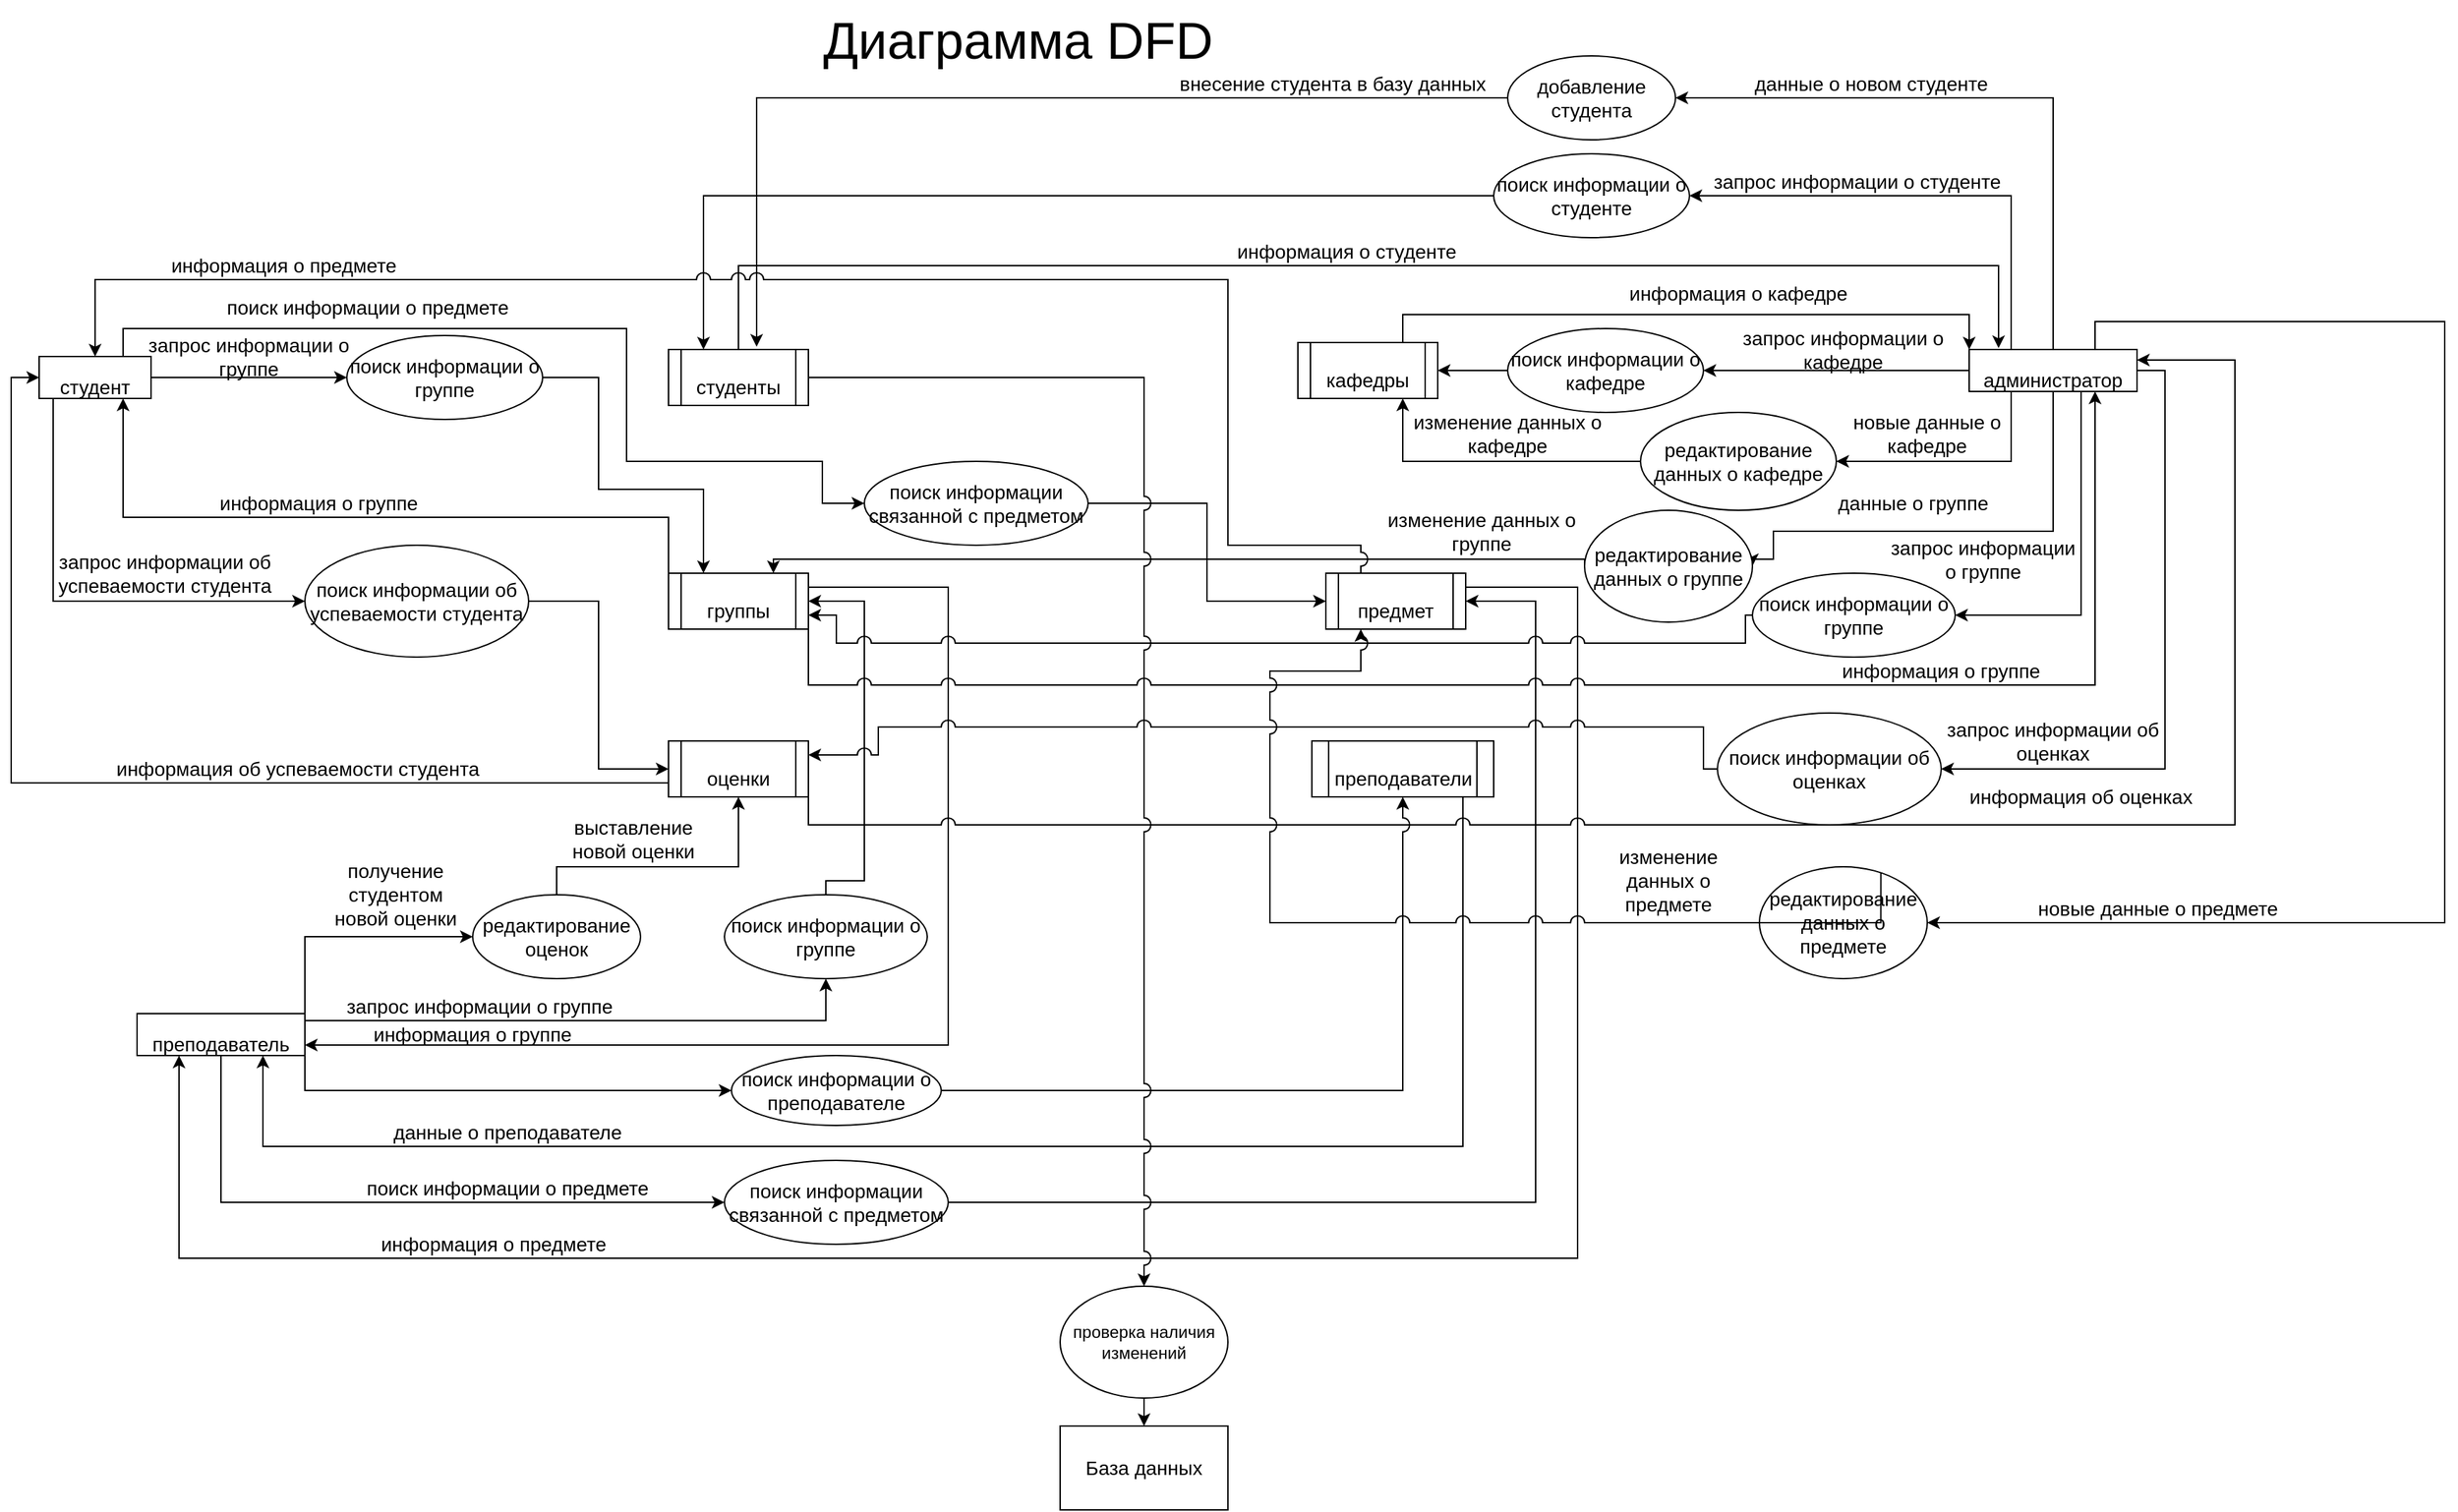 <mxfile version="12.4.2" type="device" pages="1"><diagram id="kcTssz7aEYQPeWSMTR8s" name="Page-1"><mxGraphModel dx="2062" dy="1073" grid="1" gridSize="10" guides="1" tooltips="1" connect="1" arrows="1" fold="1" page="1" pageScale="1" pageWidth="1169" pageHeight="1654" math="0" shadow="0"><root><mxCell id="0"/><mxCell id="1" parent="0"/><mxCell id="SnnntpTc3IGSHI9OJL90-1" value="Диаграмма DFD" style="text;html=1;strokeColor=none;fillColor=none;align=center;verticalAlign=middle;whiteSpace=wrap;rounded=0;fontSize=37;" vertex="1" parent="1"><mxGeometry x="520" width="460" height="60" as="geometry"/></mxCell><mxCell id="SnnntpTc3IGSHI9OJL90-120" style="edgeStyle=orthogonalEdgeStyle;rounded=0;orthogonalLoop=1;jettySize=auto;html=1;exitX=0.5;exitY=0;exitDx=0;exitDy=0;entryX=0.175;entryY=-0.033;entryDx=0;entryDy=0;entryPerimeter=0;fontSize=14;" edge="1" parent="1" source="SnnntpTc3IGSHI9OJL90-4" target="SnnntpTc3IGSHI9OJL90-7"><mxGeometry relative="1" as="geometry"><Array as="points"><mxPoint x="550" y="190"/><mxPoint x="1451" y="190"/></Array></mxGeometry></mxCell><mxCell id="SnnntpTc3IGSHI9OJL90-4" value="&lt;font style=&quot;font-size: 14px&quot;&gt;студенты&lt;/font&gt;" style="shape=process;whiteSpace=wrap;html=1;backgroundOutline=1;fontSize=37;size=0.09;" vertex="1" parent="1"><mxGeometry x="500" y="250" width="100" height="40" as="geometry"/></mxCell><mxCell id="SnnntpTc3IGSHI9OJL90-55" style="edgeStyle=orthogonalEdgeStyle;rounded=0;orthogonalLoop=1;jettySize=auto;html=1;exitX=0.25;exitY=1;exitDx=0;exitDy=0;entryX=0;entryY=0.5;entryDx=0;entryDy=0;fontSize=14;" edge="1" parent="1" source="SnnntpTc3IGSHI9OJL90-5" target="SnnntpTc3IGSHI9OJL90-54"><mxGeometry relative="1" as="geometry"><Array as="points"><mxPoint x="60" y="285"/><mxPoint x="60" y="430"/></Array></mxGeometry></mxCell><mxCell id="SnnntpTc3IGSHI9OJL90-71" style="edgeStyle=orthogonalEdgeStyle;rounded=0;orthogonalLoop=1;jettySize=auto;html=1;exitX=1;exitY=0.5;exitDx=0;exitDy=0;entryX=0;entryY=0.5;entryDx=0;entryDy=0;fontSize=14;" edge="1" parent="1" source="SnnntpTc3IGSHI9OJL90-5" target="SnnntpTc3IGSHI9OJL90-70"><mxGeometry relative="1" as="geometry"/></mxCell><mxCell id="SnnntpTc3IGSHI9OJL90-83" style="edgeStyle=orthogonalEdgeStyle;rounded=0;orthogonalLoop=1;jettySize=auto;html=1;exitX=0.75;exitY=0;exitDx=0;exitDy=0;entryX=0;entryY=0.5;entryDx=0;entryDy=0;fontSize=14;" edge="1" parent="1" source="SnnntpTc3IGSHI9OJL90-5" target="SnnntpTc3IGSHI9OJL90-82"><mxGeometry relative="1" as="geometry"><Array as="points"><mxPoint x="110" y="235"/><mxPoint x="470" y="235"/><mxPoint x="470" y="330"/><mxPoint x="610" y="330"/><mxPoint x="610" y="360"/></Array></mxGeometry></mxCell><mxCell id="SnnntpTc3IGSHI9OJL90-5" value="&lt;font style=&quot;font-size: 14px&quot;&gt;студент&lt;/font&gt;" style="rounded=0;whiteSpace=wrap;html=1;fontSize=37;" vertex="1" parent="1"><mxGeometry x="50" y="255" width="80" height="30" as="geometry"/></mxCell><mxCell id="SnnntpTc3IGSHI9OJL90-89" style="edgeStyle=orthogonalEdgeStyle;rounded=0;orthogonalLoop=1;jettySize=auto;html=1;exitX=0;exitY=0.5;exitDx=0;exitDy=0;entryX=1;entryY=0.5;entryDx=0;entryDy=0;fontSize=14;" edge="1" parent="1" source="SnnntpTc3IGSHI9OJL90-7" target="SnnntpTc3IGSHI9OJL90-88"><mxGeometry relative="1" as="geometry"/></mxCell><mxCell id="SnnntpTc3IGSHI9OJL90-103" style="edgeStyle=orthogonalEdgeStyle;rounded=0;orthogonalLoop=1;jettySize=auto;html=1;exitX=0.25;exitY=1;exitDx=0;exitDy=0;entryX=1;entryY=0.5;entryDx=0;entryDy=0;fontSize=14;" edge="1" parent="1" source="SnnntpTc3IGSHI9OJL90-7" target="SnnntpTc3IGSHI9OJL90-95"><mxGeometry relative="1" as="geometry"/></mxCell><mxCell id="SnnntpTc3IGSHI9OJL90-104" style="edgeStyle=orthogonalEdgeStyle;rounded=0;orthogonalLoop=1;jettySize=auto;html=1;exitX=0.5;exitY=1;exitDx=0;exitDy=0;entryX=1;entryY=0.5;entryDx=0;entryDy=0;fontSize=14;" edge="1" parent="1" source="SnnntpTc3IGSHI9OJL90-7" target="SnnntpTc3IGSHI9OJL90-101"><mxGeometry relative="1" as="geometry"><Array as="points"><mxPoint x="1510" y="280"/><mxPoint x="1510" y="440"/></Array></mxGeometry></mxCell><mxCell id="SnnntpTc3IGSHI9OJL90-111" style="edgeStyle=orthogonalEdgeStyle;rounded=0;orthogonalLoop=1;jettySize=auto;html=1;exitX=1;exitY=0.5;exitDx=0;exitDy=0;entryX=1;entryY=0.5;entryDx=0;entryDy=0;fontSize=14;" edge="1" parent="1" source="SnnntpTc3IGSHI9OJL90-7" target="SnnntpTc3IGSHI9OJL90-110"><mxGeometry relative="1" as="geometry"/></mxCell><mxCell id="SnnntpTc3IGSHI9OJL90-118" style="edgeStyle=orthogonalEdgeStyle;rounded=0;orthogonalLoop=1;jettySize=auto;html=1;exitX=0.25;exitY=0;exitDx=0;exitDy=0;entryX=1;entryY=0.5;entryDx=0;entryDy=0;fontSize=14;" edge="1" parent="1" source="SnnntpTc3IGSHI9OJL90-7" target="SnnntpTc3IGSHI9OJL90-115"><mxGeometry relative="1" as="geometry"/></mxCell><mxCell id="SnnntpTc3IGSHI9OJL90-125" style="edgeStyle=orthogonalEdgeStyle;rounded=0;orthogonalLoop=1;jettySize=auto;html=1;exitX=0.5;exitY=1;exitDx=0;exitDy=0;entryX=1;entryY=0.5;entryDx=0;entryDy=0;fontSize=14;" edge="1" parent="1" source="SnnntpTc3IGSHI9OJL90-7" target="SnnntpTc3IGSHI9OJL90-124"><mxGeometry relative="1" as="geometry"><Array as="points"><mxPoint x="1490" y="380"/><mxPoint x="1290" y="380"/><mxPoint x="1290" y="400"/></Array></mxGeometry></mxCell><mxCell id="SnnntpTc3IGSHI9OJL90-131" style="edgeStyle=orthogonalEdgeStyle;rounded=0;orthogonalLoop=1;jettySize=auto;html=1;exitX=0.5;exitY=0;exitDx=0;exitDy=0;entryX=1;entryY=0.5;entryDx=0;entryDy=0;fontSize=14;" edge="1" parent="1" source="SnnntpTc3IGSHI9OJL90-7" target="SnnntpTc3IGSHI9OJL90-130"><mxGeometry relative="1" as="geometry"><Array as="points"><mxPoint x="1490" y="70"/></Array></mxGeometry></mxCell><mxCell id="SnnntpTc3IGSHI9OJL90-7" value="&lt;font style=&quot;font-size: 14px&quot;&gt;администратор&lt;/font&gt;" style="rounded=0;whiteSpace=wrap;html=1;fontSize=37;" vertex="1" parent="1"><mxGeometry x="1430" y="250" width="120" height="30" as="geometry"/></mxCell><mxCell id="SnnntpTc3IGSHI9OJL90-20" style="edgeStyle=orthogonalEdgeStyle;rounded=0;orthogonalLoop=1;jettySize=auto;html=1;exitX=1;exitY=0.5;exitDx=0;exitDy=0;entryX=0;entryY=0.5;entryDx=0;entryDy=0;fontSize=14;" edge="1" parent="1" source="SnnntpTc3IGSHI9OJL90-8" target="SnnntpTc3IGSHI9OJL90-19"><mxGeometry relative="1" as="geometry"><Array as="points"><mxPoint x="240" y="670"/></Array></mxGeometry></mxCell><mxCell id="SnnntpTc3IGSHI9OJL90-33" style="edgeStyle=orthogonalEdgeStyle;rounded=0;orthogonalLoop=1;jettySize=auto;html=1;exitX=0.5;exitY=1;exitDx=0;exitDy=0;entryX=0;entryY=0.5;entryDx=0;entryDy=0;fontSize=14;" edge="1" parent="1" source="SnnntpTc3IGSHI9OJL90-8" target="SnnntpTc3IGSHI9OJL90-31"><mxGeometry relative="1" as="geometry"/></mxCell><mxCell id="SnnntpTc3IGSHI9OJL90-62" style="edgeStyle=orthogonalEdgeStyle;rounded=0;orthogonalLoop=1;jettySize=auto;html=1;exitX=1;exitY=0.5;exitDx=0;exitDy=0;entryX=0.5;entryY=1;entryDx=0;entryDy=0;fontSize=14;" edge="1" parent="1" source="SnnntpTc3IGSHI9OJL90-8" target="SnnntpTc3IGSHI9OJL90-61"><mxGeometry relative="1" as="geometry"><Array as="points"><mxPoint x="240" y="730"/><mxPoint x="613" y="730"/></Array></mxGeometry></mxCell><mxCell id="SnnntpTc3IGSHI9OJL90-68" style="edgeStyle=orthogonalEdgeStyle;rounded=0;orthogonalLoop=1;jettySize=auto;html=1;exitX=1;exitY=1;exitDx=0;exitDy=0;entryX=0;entryY=0.5;entryDx=0;entryDy=0;fontSize=14;" edge="1" parent="1" source="SnnntpTc3IGSHI9OJL90-8" target="SnnntpTc3IGSHI9OJL90-25"><mxGeometry relative="1" as="geometry"/></mxCell><mxCell id="SnnntpTc3IGSHI9OJL90-8" value="&lt;font style=&quot;font-size: 14px&quot;&gt;преподаватель&lt;/font&gt;" style="rounded=0;whiteSpace=wrap;html=1;fontSize=37;" vertex="1" parent="1"><mxGeometry x="120" y="725" width="120" height="30" as="geometry"/></mxCell><mxCell id="SnnntpTc3IGSHI9OJL90-107" style="edgeStyle=orthogonalEdgeStyle;rounded=0;orthogonalLoop=1;jettySize=auto;html=1;exitX=0.75;exitY=0;exitDx=0;exitDy=0;entryX=0;entryY=0;entryDx=0;entryDy=0;fontSize=14;" edge="1" parent="1" source="SnnntpTc3IGSHI9OJL90-9" target="SnnntpTc3IGSHI9OJL90-7"><mxGeometry relative="1" as="geometry"/></mxCell><mxCell id="SnnntpTc3IGSHI9OJL90-9" value="&lt;font style=&quot;font-size: 14px&quot;&gt;кафедры&lt;br&gt;&lt;/font&gt;" style="shape=process;whiteSpace=wrap;html=1;backgroundOutline=1;fontSize=37;size=0.09;" vertex="1" parent="1"><mxGeometry x="950" y="245" width="100" height="40" as="geometry"/></mxCell><mxCell id="SnnntpTc3IGSHI9OJL90-69" style="edgeStyle=orthogonalEdgeStyle;rounded=0;orthogonalLoop=1;jettySize=auto;html=1;exitX=1;exitY=0.25;exitDx=0;exitDy=0;entryX=1;entryY=0.75;entryDx=0;entryDy=0;fontSize=14;" edge="1" parent="1" source="SnnntpTc3IGSHI9OJL90-11" target="SnnntpTc3IGSHI9OJL90-8"><mxGeometry relative="1" as="geometry"><Array as="points"><mxPoint x="700" y="420"/><mxPoint x="700" y="748"/></Array></mxGeometry></mxCell><mxCell id="SnnntpTc3IGSHI9OJL90-75" style="edgeStyle=orthogonalEdgeStyle;rounded=0;orthogonalLoop=1;jettySize=auto;html=1;exitX=0;exitY=0.25;exitDx=0;exitDy=0;entryX=0.75;entryY=1;entryDx=0;entryDy=0;fontSize=14;" edge="1" parent="1" source="SnnntpTc3IGSHI9OJL90-11" target="SnnntpTc3IGSHI9OJL90-5"><mxGeometry relative="1" as="geometry"><Array as="points"><mxPoint x="500" y="370"/><mxPoint x="110" y="370"/></Array></mxGeometry></mxCell><mxCell id="SnnntpTc3IGSHI9OJL90-11" value="&lt;font style=&quot;font-size: 14px&quot;&gt;группы&lt;/font&gt;" style="shape=process;whiteSpace=wrap;html=1;backgroundOutline=1;fontSize=37;size=0.09;" vertex="1" parent="1"><mxGeometry x="500" y="410" width="100" height="40" as="geometry"/></mxCell><mxCell id="SnnntpTc3IGSHI9OJL90-35" style="edgeStyle=orthogonalEdgeStyle;rounded=0;orthogonalLoop=1;jettySize=auto;html=1;exitX=1;exitY=0.25;exitDx=0;exitDy=0;entryX=0.25;entryY=1;entryDx=0;entryDy=0;fontSize=14;" edge="1" parent="1" source="SnnntpTc3IGSHI9OJL90-13" target="SnnntpTc3IGSHI9OJL90-8"><mxGeometry relative="1" as="geometry"><Array as="points"><mxPoint x="1150" y="420"/><mxPoint x="1150" y="900"/><mxPoint x="150" y="900"/></Array></mxGeometry></mxCell><mxCell id="SnnntpTc3IGSHI9OJL90-13" value="&lt;font style=&quot;font-size: 14px&quot;&gt;предмет&lt;/font&gt;" style="shape=process;whiteSpace=wrap;html=1;backgroundOutline=1;fontSize=37;size=0.09;" vertex="1" parent="1"><mxGeometry x="970" y="410" width="100" height="40" as="geometry"/></mxCell><mxCell id="SnnntpTc3IGSHI9OJL90-30" style="edgeStyle=orthogonalEdgeStyle;rounded=0;orthogonalLoop=1;jettySize=auto;html=1;exitX=0.75;exitY=1;exitDx=0;exitDy=0;entryX=0.75;entryY=1;entryDx=0;entryDy=0;fontSize=14;" edge="1" parent="1" source="SnnntpTc3IGSHI9OJL90-14" target="SnnntpTc3IGSHI9OJL90-8"><mxGeometry relative="1" as="geometry"><Array as="points"><mxPoint x="1068" y="820"/><mxPoint x="210" y="820"/></Array></mxGeometry></mxCell><mxCell id="SnnntpTc3IGSHI9OJL90-14" value="&lt;font style=&quot;font-size: 14px&quot;&gt;преподаватели&lt;/font&gt;" style="shape=process;whiteSpace=wrap;html=1;backgroundOutline=1;fontSize=37;size=0.09;" vertex="1" parent="1"><mxGeometry x="960" y="530" width="130" height="40" as="geometry"/></mxCell><mxCell id="SnnntpTc3IGSHI9OJL90-58" style="edgeStyle=orthogonalEdgeStyle;rounded=0;orthogonalLoop=1;jettySize=auto;html=1;exitX=0;exitY=1;exitDx=0;exitDy=0;entryX=0;entryY=0.5;entryDx=0;entryDy=0;fontSize=14;" edge="1" parent="1" source="SnnntpTc3IGSHI9OJL90-16" target="SnnntpTc3IGSHI9OJL90-5"><mxGeometry relative="1" as="geometry"><Array as="points"><mxPoint x="500" y="560"/><mxPoint x="30" y="560"/><mxPoint x="30" y="270"/></Array></mxGeometry></mxCell><mxCell id="SnnntpTc3IGSHI9OJL90-113" style="edgeStyle=orthogonalEdgeStyle;rounded=0;orthogonalLoop=1;jettySize=auto;html=1;exitX=1;exitY=0.5;exitDx=0;exitDy=0;entryX=1;entryY=0.25;entryDx=0;entryDy=0;fontSize=14;jumpStyle=arc;jumpSize=10;" edge="1" parent="1" source="SnnntpTc3IGSHI9OJL90-16" target="SnnntpTc3IGSHI9OJL90-7"><mxGeometry relative="1" as="geometry"><Array as="points"><mxPoint x="600" y="590"/><mxPoint x="1620" y="590"/><mxPoint x="1620" y="258"/></Array></mxGeometry></mxCell><mxCell id="SnnntpTc3IGSHI9OJL90-16" value="&lt;font style=&quot;font-size: 14px&quot;&gt;оценки&lt;/font&gt;" style="shape=process;whiteSpace=wrap;html=1;backgroundOutline=1;fontSize=37;size=0.09;" vertex="1" parent="1"><mxGeometry x="500" y="530" width="100" height="40" as="geometry"/></mxCell><mxCell id="SnnntpTc3IGSHI9OJL90-21" style="edgeStyle=orthogonalEdgeStyle;rounded=0;orthogonalLoop=1;jettySize=auto;html=1;exitX=0.5;exitY=0;exitDx=0;exitDy=0;entryX=0.5;entryY=1;entryDx=0;entryDy=0;fontSize=14;" edge="1" parent="1" source="SnnntpTc3IGSHI9OJL90-19" target="SnnntpTc3IGSHI9OJL90-16"><mxGeometry relative="1" as="geometry"><Array as="points"><mxPoint x="420" y="620"/><mxPoint x="550" y="620"/></Array></mxGeometry></mxCell><mxCell id="SnnntpTc3IGSHI9OJL90-19" value="редактирование оценок" style="ellipse;whiteSpace=wrap;html=1;fontSize=14;" vertex="1" parent="1"><mxGeometry x="360" y="640" width="120" height="60" as="geometry"/></mxCell><mxCell id="SnnntpTc3IGSHI9OJL90-22" value="получение студентом новой оценки" style="text;html=1;strokeColor=none;fillColor=none;align=center;verticalAlign=middle;whiteSpace=wrap;rounded=0;fontSize=14;" vertex="1" parent="1"><mxGeometry x="250" y="630" width="110" height="20" as="geometry"/></mxCell><mxCell id="SnnntpTc3IGSHI9OJL90-23" value="выставление новой оценки" style="text;html=1;strokeColor=none;fillColor=none;align=center;verticalAlign=middle;whiteSpace=wrap;rounded=0;fontSize=14;" vertex="1" parent="1"><mxGeometry x="430" y="590" width="90" height="20" as="geometry"/></mxCell><mxCell id="SnnntpTc3IGSHI9OJL90-27" style="edgeStyle=orthogonalEdgeStyle;rounded=0;orthogonalLoop=1;jettySize=auto;html=1;exitX=1;exitY=0.5;exitDx=0;exitDy=0;entryX=0.5;entryY=1;entryDx=0;entryDy=0;fontSize=14;jumpStyle=arc;jumpSize=10;" edge="1" parent="1" source="SnnntpTc3IGSHI9OJL90-25" target="SnnntpTc3IGSHI9OJL90-14"><mxGeometry relative="1" as="geometry"><Array as="points"><mxPoint x="820" y="780"/><mxPoint x="1035" y="780"/></Array></mxGeometry></mxCell><mxCell id="SnnntpTc3IGSHI9OJL90-25" value="поиск информации о преподавателе" style="ellipse;whiteSpace=wrap;html=1;fontSize=14;" vertex="1" parent="1"><mxGeometry x="545" y="755" width="150" height="50" as="geometry"/></mxCell><mxCell id="SnnntpTc3IGSHI9OJL90-29" value="данные о преподавателе" style="text;html=1;strokeColor=none;fillColor=none;align=center;verticalAlign=middle;whiteSpace=wrap;rounded=0;fontSize=14;" vertex="1" parent="1"><mxGeometry x="280" y="800" width="210" height="20" as="geometry"/></mxCell><mxCell id="SnnntpTc3IGSHI9OJL90-34" style="edgeStyle=orthogonalEdgeStyle;rounded=0;orthogonalLoop=1;jettySize=auto;html=1;exitX=1;exitY=0.5;exitDx=0;exitDy=0;entryX=1;entryY=0.5;entryDx=0;entryDy=0;fontSize=14;" edge="1" parent="1" source="SnnntpTc3IGSHI9OJL90-31" target="SnnntpTc3IGSHI9OJL90-13"><mxGeometry relative="1" as="geometry"><Array as="points"><mxPoint x="1120" y="860"/><mxPoint x="1120" y="430"/></Array></mxGeometry></mxCell><mxCell id="SnnntpTc3IGSHI9OJL90-31" value="поиск информации связанной с предметом" style="ellipse;whiteSpace=wrap;html=1;fontSize=14;" vertex="1" parent="1"><mxGeometry x="540" y="830" width="160" height="60" as="geometry"/></mxCell><mxCell id="SnnntpTc3IGSHI9OJL90-36" value="поиск информации о предмете" style="text;html=1;strokeColor=none;fillColor=none;align=center;verticalAlign=middle;whiteSpace=wrap;rounded=0;fontSize=14;" vertex="1" parent="1"><mxGeometry x="270" y="840" width="230" height="20" as="geometry"/></mxCell><mxCell id="SnnntpTc3IGSHI9OJL90-39" value="информация о предмете" style="text;html=1;strokeColor=none;fillColor=none;align=center;verticalAlign=middle;whiteSpace=wrap;rounded=0;fontSize=14;" vertex="1" parent="1"><mxGeometry x="290" y="880" width="170" height="20" as="geometry"/></mxCell><mxCell id="SnnntpTc3IGSHI9OJL90-56" style="edgeStyle=orthogonalEdgeStyle;rounded=0;orthogonalLoop=1;jettySize=auto;html=1;exitX=1;exitY=0.5;exitDx=0;exitDy=0;entryX=0;entryY=0.5;entryDx=0;entryDy=0;fontSize=14;" edge="1" parent="1" source="SnnntpTc3IGSHI9OJL90-54" target="SnnntpTc3IGSHI9OJL90-16"><mxGeometry relative="1" as="geometry"/></mxCell><mxCell id="SnnntpTc3IGSHI9OJL90-54" value="поиск информации об успеваемости студента" style="ellipse;whiteSpace=wrap;html=1;fontSize=14;" vertex="1" parent="1"><mxGeometry x="240" y="390" width="160" height="80" as="geometry"/></mxCell><mxCell id="SnnntpTc3IGSHI9OJL90-57" value="запрос информации об успеваемости студента" style="text;html=1;strokeColor=none;fillColor=none;align=center;verticalAlign=middle;whiteSpace=wrap;rounded=0;fontSize=14;" vertex="1" parent="1"><mxGeometry x="50" y="400" width="180" height="20" as="geometry"/></mxCell><mxCell id="SnnntpTc3IGSHI9OJL90-59" value="информация об успеваемости студента" style="text;html=1;strokeColor=none;fillColor=none;align=center;verticalAlign=middle;whiteSpace=wrap;rounded=0;fontSize=14;" vertex="1" parent="1"><mxGeometry x="90" y="540" width="290" height="20" as="geometry"/></mxCell><mxCell id="SnnntpTc3IGSHI9OJL90-64" style="edgeStyle=orthogonalEdgeStyle;rounded=0;orthogonalLoop=1;jettySize=auto;html=1;exitX=0.5;exitY=0;exitDx=0;exitDy=0;entryX=1;entryY=0.5;entryDx=0;entryDy=0;fontSize=14;" edge="1" parent="1" source="SnnntpTc3IGSHI9OJL90-61" target="SnnntpTc3IGSHI9OJL90-11"><mxGeometry relative="1" as="geometry"><Array as="points"><mxPoint x="613" y="630"/><mxPoint x="640" y="630"/><mxPoint x="640" y="430"/></Array></mxGeometry></mxCell><mxCell id="SnnntpTc3IGSHI9OJL90-61" value="поиск информации о группе" style="ellipse;whiteSpace=wrap;html=1;fontSize=14;" vertex="1" parent="1"><mxGeometry x="540" y="640" width="145" height="60" as="geometry"/></mxCell><mxCell id="SnnntpTc3IGSHI9OJL90-63" value="запрос информации о группе" style="text;html=1;strokeColor=none;fillColor=none;align=center;verticalAlign=middle;whiteSpace=wrap;rounded=0;fontSize=14;" vertex="1" parent="1"><mxGeometry x="260" y="710" width="210" height="20" as="geometry"/></mxCell><mxCell id="SnnntpTc3IGSHI9OJL90-66" value="информация о группе" style="text;html=1;strokeColor=none;fillColor=none;align=center;verticalAlign=middle;whiteSpace=wrap;rounded=0;fontSize=14;" vertex="1" parent="1"><mxGeometry x="260" y="730" width="200" height="20" as="geometry"/></mxCell><mxCell id="SnnntpTc3IGSHI9OJL90-73" style="edgeStyle=orthogonalEdgeStyle;rounded=0;orthogonalLoop=1;jettySize=auto;html=1;exitX=1;exitY=0.5;exitDx=0;exitDy=0;entryX=0.25;entryY=0;entryDx=0;entryDy=0;fontSize=14;" edge="1" parent="1" source="SnnntpTc3IGSHI9OJL90-70" target="SnnntpTc3IGSHI9OJL90-11"><mxGeometry relative="1" as="geometry"><Array as="points"><mxPoint x="450" y="270"/><mxPoint x="450" y="350"/><mxPoint x="525" y="350"/></Array></mxGeometry></mxCell><mxCell id="SnnntpTc3IGSHI9OJL90-70" value="поиск информации о группе" style="ellipse;whiteSpace=wrap;html=1;fontSize=14;" vertex="1" parent="1"><mxGeometry x="270" y="240" width="140" height="60" as="geometry"/></mxCell><mxCell id="SnnntpTc3IGSHI9OJL90-74" value="запрос информации о группе" style="text;html=1;strokeColor=none;fillColor=none;align=center;verticalAlign=middle;whiteSpace=wrap;rounded=0;fontSize=14;" vertex="1" parent="1"><mxGeometry x="120" y="245" width="160" height="20" as="geometry"/></mxCell><mxCell id="SnnntpTc3IGSHI9OJL90-76" value="информация о группе" style="text;html=1;strokeColor=none;fillColor=none;align=center;verticalAlign=middle;whiteSpace=wrap;rounded=0;fontSize=14;" vertex="1" parent="1"><mxGeometry x="150" y="350" width="200" height="20" as="geometry"/></mxCell><mxCell id="SnnntpTc3IGSHI9OJL90-79" value="поиск информации о предмете" style="text;html=1;strokeColor=none;fillColor=none;align=center;verticalAlign=middle;whiteSpace=wrap;rounded=0;fontSize=14;" vertex="1" parent="1"><mxGeometry x="170" y="210" width="230" height="20" as="geometry"/></mxCell><mxCell id="SnnntpTc3IGSHI9OJL90-84" style="edgeStyle=orthogonalEdgeStyle;rounded=0;orthogonalLoop=1;jettySize=auto;html=1;exitX=1;exitY=0.5;exitDx=0;exitDy=0;entryX=0;entryY=0.5;entryDx=0;entryDy=0;fontSize=14;" edge="1" parent="1" source="SnnntpTc3IGSHI9OJL90-82" target="SnnntpTc3IGSHI9OJL90-13"><mxGeometry relative="1" as="geometry"/></mxCell><mxCell id="SnnntpTc3IGSHI9OJL90-82" value="поиск информации связанной с предметом" style="ellipse;whiteSpace=wrap;html=1;fontSize=14;" vertex="1" parent="1"><mxGeometry x="640" y="330" width="160" height="60" as="geometry"/></mxCell><mxCell id="SnnntpTc3IGSHI9OJL90-86" value="информация о предмете" style="text;html=1;strokeColor=none;fillColor=none;align=center;verticalAlign=middle;whiteSpace=wrap;rounded=0;fontSize=14;" vertex="1" parent="1"><mxGeometry x="140" y="180" width="170" height="20" as="geometry"/></mxCell><mxCell id="SnnntpTc3IGSHI9OJL90-90" style="edgeStyle=orthogonalEdgeStyle;rounded=0;orthogonalLoop=1;jettySize=auto;html=1;exitX=0;exitY=0.5;exitDx=0;exitDy=0;entryX=1;entryY=0.5;entryDx=0;entryDy=0;fontSize=14;" edge="1" parent="1" source="SnnntpTc3IGSHI9OJL90-88" target="SnnntpTc3IGSHI9OJL90-9"><mxGeometry relative="1" as="geometry"/></mxCell><mxCell id="SnnntpTc3IGSHI9OJL90-88" value="поиск информации о кафедре" style="ellipse;whiteSpace=wrap;html=1;fontSize=14;" vertex="1" parent="1"><mxGeometry x="1100" y="235" width="140" height="60" as="geometry"/></mxCell><mxCell id="SnnntpTc3IGSHI9OJL90-91" value="запрос информации о кафедре" style="text;html=1;strokeColor=none;fillColor=none;align=center;verticalAlign=middle;whiteSpace=wrap;rounded=0;fontSize=14;" vertex="1" parent="1"><mxGeometry x="1260" y="240" width="160" height="20" as="geometry"/></mxCell><mxCell id="SnnntpTc3IGSHI9OJL90-94" value="информация о кафедре" style="text;html=1;strokeColor=none;fillColor=none;align=center;verticalAlign=middle;whiteSpace=wrap;rounded=0;fontSize=14;" vertex="1" parent="1"><mxGeometry x="1180" y="200" width="170" height="20" as="geometry"/></mxCell><mxCell id="SnnntpTc3IGSHI9OJL90-97" style="edgeStyle=orthogonalEdgeStyle;rounded=0;orthogonalLoop=1;jettySize=auto;html=1;exitX=0;exitY=0.5;exitDx=0;exitDy=0;entryX=0.75;entryY=1;entryDx=0;entryDy=0;fontSize=14;" edge="1" parent="1" source="SnnntpTc3IGSHI9OJL90-95" target="SnnntpTc3IGSHI9OJL90-9"><mxGeometry relative="1" as="geometry"/></mxCell><mxCell id="SnnntpTc3IGSHI9OJL90-95" value="редактирование данных о кафедре" style="ellipse;whiteSpace=wrap;html=1;fontSize=14;" vertex="1" parent="1"><mxGeometry x="1195" y="295" width="140" height="70" as="geometry"/></mxCell><mxCell id="SnnntpTc3IGSHI9OJL90-98" value="новые данные о кафедре" style="text;html=1;strokeColor=none;fillColor=none;align=center;verticalAlign=middle;whiteSpace=wrap;rounded=0;fontSize=14;" vertex="1" parent="1"><mxGeometry x="1340" y="300" width="120" height="20" as="geometry"/></mxCell><mxCell id="SnnntpTc3IGSHI9OJL90-99" value="изменение данных о кафедре" style="text;html=1;strokeColor=none;fillColor=none;align=center;verticalAlign=middle;whiteSpace=wrap;rounded=0;fontSize=14;" vertex="1" parent="1"><mxGeometry x="1005" y="300" width="190" height="20" as="geometry"/></mxCell><mxCell id="SnnntpTc3IGSHI9OJL90-100" value="запрос информации о группе" style="text;html=1;strokeColor=none;fillColor=none;align=center;verticalAlign=middle;whiteSpace=wrap;rounded=0;fontSize=14;" vertex="1" parent="1"><mxGeometry x="1370" y="390" width="140" height="20" as="geometry"/></mxCell><mxCell id="SnnntpTc3IGSHI9OJL90-105" style="edgeStyle=orthogonalEdgeStyle;rounded=0;orthogonalLoop=1;jettySize=auto;html=1;exitX=0;exitY=0.5;exitDx=0;exitDy=0;entryX=1;entryY=0.75;entryDx=0;entryDy=0;fontSize=14;jumpStyle=arc;jumpSize=10;" edge="1" parent="1" source="SnnntpTc3IGSHI9OJL90-101" target="SnnntpTc3IGSHI9OJL90-11"><mxGeometry relative="1" as="geometry"><Array as="points"><mxPoint x="1270" y="440"/><mxPoint x="1270" y="460"/><mxPoint x="620" y="460"/><mxPoint x="620" y="440"/></Array></mxGeometry></mxCell><mxCell id="SnnntpTc3IGSHI9OJL90-101" value="поиск информации о группе" style="ellipse;whiteSpace=wrap;html=1;fontSize=14;" vertex="1" parent="1"><mxGeometry x="1275" y="410" width="145" height="60" as="geometry"/></mxCell><mxCell id="SnnntpTc3IGSHI9OJL90-102" value="информация о группе" style="text;html=1;strokeColor=none;fillColor=none;align=center;verticalAlign=middle;whiteSpace=wrap;rounded=0;fontSize=14;" vertex="1" parent="1"><mxGeometry x="1310" y="470" width="200" height="20" as="geometry"/></mxCell><mxCell id="SnnntpTc3IGSHI9OJL90-108" value="запрос информации об оценках" style="text;html=1;strokeColor=none;fillColor=none;align=center;verticalAlign=middle;whiteSpace=wrap;rounded=0;fontSize=14;" vertex="1" parent="1"><mxGeometry x="1400" y="520" width="180" height="20" as="geometry"/></mxCell><mxCell id="SnnntpTc3IGSHI9OJL90-109" value="информация об оценках" style="text;html=1;strokeColor=none;fillColor=none;align=center;verticalAlign=middle;whiteSpace=wrap;rounded=0;fontSize=14;" vertex="1" parent="1"><mxGeometry x="1400" y="560" width="220" height="20" as="geometry"/></mxCell><mxCell id="SnnntpTc3IGSHI9OJL90-110" value="поиск информации об оценках" style="ellipse;whiteSpace=wrap;html=1;fontSize=14;" vertex="1" parent="1"><mxGeometry x="1250" y="510" width="160" height="80" as="geometry"/></mxCell><mxCell id="SnnntpTc3IGSHI9OJL90-119" style="edgeStyle=orthogonalEdgeStyle;rounded=0;orthogonalLoop=1;jettySize=auto;html=1;exitX=0;exitY=0.5;exitDx=0;exitDy=0;entryX=0.25;entryY=0;entryDx=0;entryDy=0;fontSize=14;" edge="1" parent="1" source="SnnntpTc3IGSHI9OJL90-115" target="SnnntpTc3IGSHI9OJL90-4"><mxGeometry relative="1" as="geometry"/></mxCell><mxCell id="SnnntpTc3IGSHI9OJL90-115" value="поиск информации о студенте" style="ellipse;whiteSpace=wrap;html=1;fontSize=14;" vertex="1" parent="1"><mxGeometry x="1090" y="110" width="140" height="60" as="geometry"/></mxCell><mxCell id="SnnntpTc3IGSHI9OJL90-116" value="запрос информации о студенте" style="text;html=1;strokeColor=none;fillColor=none;align=center;verticalAlign=middle;whiteSpace=wrap;rounded=0;fontSize=14;" vertex="1" parent="1"><mxGeometry x="1240" y="120" width="220" height="20" as="geometry"/></mxCell><mxCell id="SnnntpTc3IGSHI9OJL90-117" value="информация о студенте" style="text;html=1;strokeColor=none;fillColor=none;align=center;verticalAlign=middle;whiteSpace=wrap;rounded=0;fontSize=14;" vertex="1" parent="1"><mxGeometry x="900" y="170" width="170" height="20" as="geometry"/></mxCell><mxCell id="SnnntpTc3IGSHI9OJL90-127" style="edgeStyle=orthogonalEdgeStyle;rounded=0;orthogonalLoop=1;jettySize=auto;html=1;exitX=0;exitY=0.5;exitDx=0;exitDy=0;entryX=0.75;entryY=0;entryDx=0;entryDy=0;fontSize=14;" edge="1" parent="1" source="SnnntpTc3IGSHI9OJL90-124" target="SnnntpTc3IGSHI9OJL90-11"><mxGeometry relative="1" as="geometry"><Array as="points"><mxPoint x="1155" y="400"/><mxPoint x="575" y="400"/></Array></mxGeometry></mxCell><mxCell id="SnnntpTc3IGSHI9OJL90-124" value="редактирование данных о группе" style="ellipse;whiteSpace=wrap;html=1;fontSize=14;" vertex="1" parent="1"><mxGeometry x="1155" y="365" width="120" height="80" as="geometry"/></mxCell><mxCell id="SnnntpTc3IGSHI9OJL90-126" value="данные о группе" style="text;html=1;strokeColor=none;fillColor=none;align=center;verticalAlign=middle;whiteSpace=wrap;rounded=0;fontSize=14;" vertex="1" parent="1"><mxGeometry x="1330" y="350" width="120" height="20" as="geometry"/></mxCell><mxCell id="SnnntpTc3IGSHI9OJL90-128" value="изменение данных о группе" style="text;html=1;strokeColor=none;fillColor=none;align=center;verticalAlign=middle;whiteSpace=wrap;rounded=0;fontSize=14;" vertex="1" parent="1"><mxGeometry x="1005" y="370" width="153" height="20" as="geometry"/></mxCell><mxCell id="SnnntpTc3IGSHI9OJL90-133" style="edgeStyle=orthogonalEdgeStyle;rounded=0;orthogonalLoop=1;jettySize=auto;html=1;exitX=0;exitY=0.5;exitDx=0;exitDy=0;entryX=0.63;entryY=-0.05;entryDx=0;entryDy=0;entryPerimeter=0;fontSize=14;" edge="1" parent="1" source="SnnntpTc3IGSHI9OJL90-130" target="SnnntpTc3IGSHI9OJL90-4"><mxGeometry relative="1" as="geometry"/></mxCell><mxCell id="SnnntpTc3IGSHI9OJL90-130" value="добавление студента" style="ellipse;whiteSpace=wrap;html=1;fontSize=14;" vertex="1" parent="1"><mxGeometry x="1100" y="40" width="120" height="60" as="geometry"/></mxCell><mxCell id="SnnntpTc3IGSHI9OJL90-132" value="данные о новом студенте" style="text;html=1;strokeColor=none;fillColor=none;align=center;verticalAlign=middle;whiteSpace=wrap;rounded=0;fontSize=14;" vertex="1" parent="1"><mxGeometry x="1270" y="50" width="180" height="20" as="geometry"/></mxCell><mxCell id="SnnntpTc3IGSHI9OJL90-134" value="внесение студента в базу данных" style="text;html=1;strokeColor=none;fillColor=none;align=center;verticalAlign=middle;whiteSpace=wrap;rounded=0;fontSize=14;" vertex="1" parent="1"><mxGeometry x="850" y="50" width="250" height="20" as="geometry"/></mxCell><mxCell id="SnnntpTc3IGSHI9OJL90-139" value="редактирование данных о предмете" style="ellipse;whiteSpace=wrap;html=1;fontSize=14;" vertex="1" parent="1"><mxGeometry x="1280" y="620" width="120" height="80" as="geometry"/></mxCell><mxCell id="SnnntpTc3IGSHI9OJL90-140" style="edgeStyle=orthogonalEdgeStyle;rounded=0;orthogonalLoop=1;jettySize=auto;html=1;exitX=0.75;exitY=0;exitDx=0;exitDy=0;entryX=1;entryY=0.5;entryDx=0;entryDy=0;fontSize=14;" edge="1" parent="1" source="SnnntpTc3IGSHI9OJL90-7" target="SnnntpTc3IGSHI9OJL90-139"><mxGeometry relative="1" as="geometry"><mxPoint x="1520" y="250" as="sourcePoint"/><mxPoint x="995" y="450" as="targetPoint"/><Array as="points"><mxPoint x="1520" y="230"/><mxPoint x="1770" y="230"/><mxPoint x="1770" y="660"/></Array></mxGeometry></mxCell><mxCell id="SnnntpTc3IGSHI9OJL90-141" value="новые данные о предмете" style="text;html=1;strokeColor=none;fillColor=none;align=center;verticalAlign=middle;whiteSpace=wrap;rounded=0;fontSize=14;" vertex="1" parent="1"><mxGeometry x="1430" y="640" width="270" height="20" as="geometry"/></mxCell><mxCell id="SnnntpTc3IGSHI9OJL90-142" value="изменение данных о предмете" style="text;html=1;strokeColor=none;fillColor=none;align=center;verticalAlign=middle;whiteSpace=wrap;rounded=0;fontSize=14;" vertex="1" parent="1"><mxGeometry x="1165" y="620" width="100" height="20" as="geometry"/></mxCell><mxCell id="SnnntpTc3IGSHI9OJL90-148" style="edgeStyle=orthogonalEdgeStyle;rounded=0;orthogonalLoop=1;jettySize=auto;html=1;exitX=0.5;exitY=1;exitDx=0;exitDy=0;entryX=0.5;entryY=0;entryDx=0;entryDy=0;fontSize=14;" edge="1" parent="1" source="SnnntpTc3IGSHI9OJL90-145" target="SnnntpTc3IGSHI9OJL90-147"><mxGeometry relative="1" as="geometry"/></mxCell><mxCell id="SnnntpTc3IGSHI9OJL90-145" value="проверка наличия изменений" style="ellipse;whiteSpace=wrap;html=1;" vertex="1" parent="1"><mxGeometry x="780" y="920" width="120" height="80" as="geometry"/></mxCell><mxCell id="SnnntpTc3IGSHI9OJL90-147" value="База данных" style="rounded=0;whiteSpace=wrap;html=1;fontSize=14;" vertex="1" parent="1"><mxGeometry x="780" y="1020" width="120" height="60" as="geometry"/></mxCell><mxCell id="SnnntpTc3IGSHI9OJL90-149" style="edgeStyle=orthogonalEdgeStyle;rounded=0;jumpStyle=arc;orthogonalLoop=1;jettySize=auto;html=1;exitX=1;exitY=0.5;exitDx=0;exitDy=0;entryX=0.5;entryY=0;entryDx=0;entryDy=0;fontSize=14;jumpSize=10;" edge="1" parent="1" source="SnnntpTc3IGSHI9OJL90-4" target="SnnntpTc3IGSHI9OJL90-145"><mxGeometry relative="1" as="geometry"/></mxCell><mxCell id="SnnntpTc3IGSHI9OJL90-106" style="edgeStyle=orthogonalEdgeStyle;rounded=0;orthogonalLoop=1;jettySize=auto;html=1;exitX=1;exitY=1;exitDx=0;exitDy=0;entryX=0.75;entryY=1;entryDx=0;entryDy=0;fontSize=14;jumpStyle=arc;jumpSize=10;" edge="1" parent="1" source="SnnntpTc3IGSHI9OJL90-11" target="SnnntpTc3IGSHI9OJL90-7"><mxGeometry relative="1" as="geometry"><Array as="points"><mxPoint x="600" y="490"/><mxPoint x="1520" y="490"/></Array></mxGeometry></mxCell><mxCell id="SnnntpTc3IGSHI9OJL90-112" style="edgeStyle=orthogonalEdgeStyle;rounded=0;orthogonalLoop=1;jettySize=auto;html=1;exitX=0;exitY=0.5;exitDx=0;exitDy=0;fontSize=14;entryX=1;entryY=0.25;entryDx=0;entryDy=0;jumpStyle=arc;jumpSize=10;" edge="1" parent="1" source="SnnntpTc3IGSHI9OJL90-110" target="SnnntpTc3IGSHI9OJL90-16"><mxGeometry relative="1" as="geometry"><mxPoint x="610" y="540" as="targetPoint"/><Array as="points"><mxPoint x="1240" y="550"/><mxPoint x="1240" y="520"/><mxPoint x="650" y="520"/><mxPoint x="650" y="540"/></Array></mxGeometry></mxCell><mxCell id="SnnntpTc3IGSHI9OJL90-138" style="edgeStyle=orthogonalEdgeStyle;rounded=0;orthogonalLoop=1;jettySize=auto;html=1;exitX=0.75;exitY=0;exitDx=0;exitDy=0;entryX=0.25;entryY=1;entryDx=0;entryDy=0;fontSize=14;jumpStyle=arc;jumpSize=10;" edge="1" parent="1" source="SnnntpTc3IGSHI9OJL90-139" target="SnnntpTc3IGSHI9OJL90-13"><mxGeometry relative="1" as="geometry"><Array as="points"><mxPoint x="930" y="660"/><mxPoint x="930" y="480"/><mxPoint x="995" y="480"/></Array></mxGeometry></mxCell><mxCell id="SnnntpTc3IGSHI9OJL90-85" style="edgeStyle=orthogonalEdgeStyle;rounded=0;orthogonalLoop=1;jettySize=auto;html=1;exitX=0.25;exitY=0;exitDx=0;exitDy=0;entryX=0.5;entryY=0;entryDx=0;entryDy=0;fontSize=14;jumpStyle=arc;jumpSize=10;" edge="1" parent="1" source="SnnntpTc3IGSHI9OJL90-13" target="SnnntpTc3IGSHI9OJL90-5"><mxGeometry relative="1" as="geometry"><Array as="points"><mxPoint x="995" y="390"/><mxPoint x="900" y="390"/><mxPoint x="900" y="200"/><mxPoint x="90" y="200"/></Array></mxGeometry></mxCell></root></mxGraphModel></diagram></mxfile>